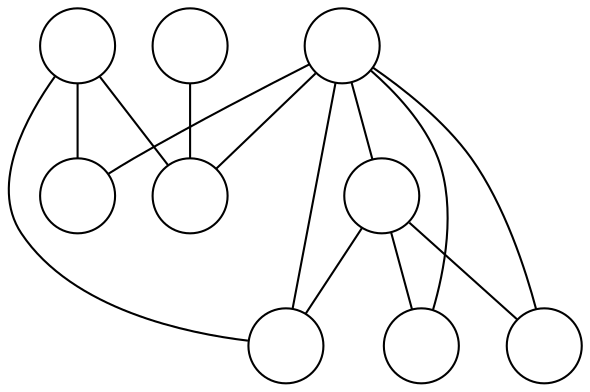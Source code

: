 graph G {
  node[label="", shape=circle]
  0;
  1;
  2;
  3;
  4;
  5;
  6;
  7;
  8;
  5 -- 0;
  6 -- 1;
  6 -- 2;
  6 -- 3;
  7 -- 0;
  7 -- 1;
  7 -- 4;
  8 -- 0;
  8 -- 1;
  8 -- 2;
  8 -- 3;
  8 -- 4;
  8 -- 6;
}
